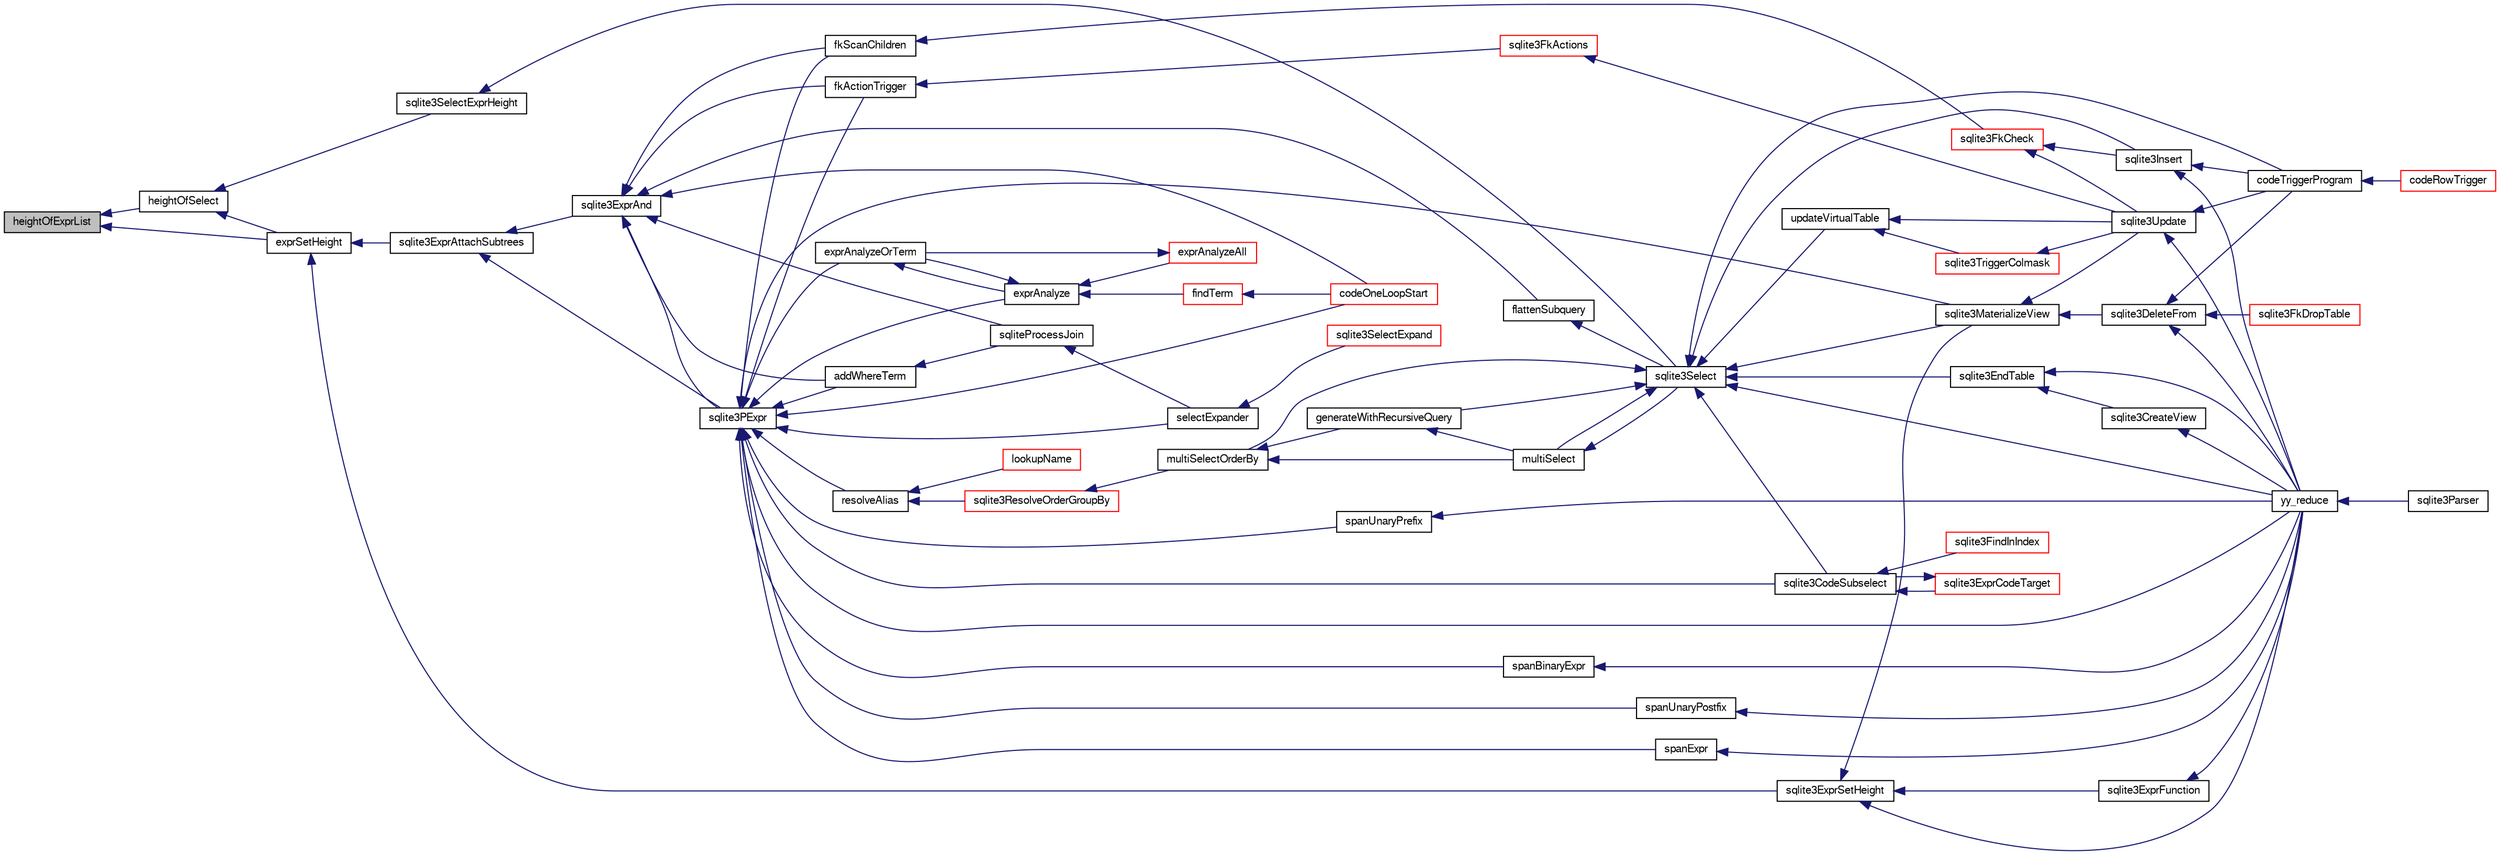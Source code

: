 digraph "heightOfExprList"
{
  edge [fontname="FreeSans",fontsize="10",labelfontname="FreeSans",labelfontsize="10"];
  node [fontname="FreeSans",fontsize="10",shape=record];
  rankdir="LR";
  Node138373 [label="heightOfExprList",height=0.2,width=0.4,color="black", fillcolor="grey75", style="filled", fontcolor="black"];
  Node138373 -> Node138374 [dir="back",color="midnightblue",fontsize="10",style="solid",fontname="FreeSans"];
  Node138374 [label="heightOfSelect",height=0.2,width=0.4,color="black", fillcolor="white", style="filled",URL="$sqlite3_8c.html#a801de9028f26be07bc082abc58e02e8c"];
  Node138374 -> Node138375 [dir="back",color="midnightblue",fontsize="10",style="solid",fontname="FreeSans"];
  Node138375 [label="exprSetHeight",height=0.2,width=0.4,color="black", fillcolor="white", style="filled",URL="$sqlite3_8c.html#ab160869cf6622ffbf7a44bbe68e925c1"];
  Node138375 -> Node138376 [dir="back",color="midnightblue",fontsize="10",style="solid",fontname="FreeSans"];
  Node138376 [label="sqlite3ExprSetHeight",height=0.2,width=0.4,color="black", fillcolor="white", style="filled",URL="$sqlite3_8c.html#a13b3a0dad14aade87dda457f850a9748"];
  Node138376 -> Node138377 [dir="back",color="midnightblue",fontsize="10",style="solid",fontname="FreeSans"];
  Node138377 [label="sqlite3ExprFunction",height=0.2,width=0.4,color="black", fillcolor="white", style="filled",URL="$sqlite3_8c.html#a5b2b92c48e6cc86ac8f648d87e228fc7"];
  Node138377 -> Node138378 [dir="back",color="midnightblue",fontsize="10",style="solid",fontname="FreeSans"];
  Node138378 [label="yy_reduce",height=0.2,width=0.4,color="black", fillcolor="white", style="filled",URL="$sqlite3_8c.html#a7c419a9b25711c666a9a2449ef377f14"];
  Node138378 -> Node138379 [dir="back",color="midnightblue",fontsize="10",style="solid",fontname="FreeSans"];
  Node138379 [label="sqlite3Parser",height=0.2,width=0.4,color="black", fillcolor="white", style="filled",URL="$sqlite3_8c.html#a0327d71a5fabe0b6a343d78a2602e72a"];
  Node138376 -> Node138380 [dir="back",color="midnightblue",fontsize="10",style="solid",fontname="FreeSans"];
  Node138380 [label="sqlite3MaterializeView",height=0.2,width=0.4,color="black", fillcolor="white", style="filled",URL="$sqlite3_8c.html#a4557984b0b75f998fb0c3f231c9b1def"];
  Node138380 -> Node138381 [dir="back",color="midnightblue",fontsize="10",style="solid",fontname="FreeSans"];
  Node138381 [label="sqlite3DeleteFrom",height=0.2,width=0.4,color="black", fillcolor="white", style="filled",URL="$sqlite3_8c.html#ab9b4b45349188b49eabb23f94608a091"];
  Node138381 -> Node138382 [dir="back",color="midnightblue",fontsize="10",style="solid",fontname="FreeSans"];
  Node138382 [label="sqlite3FkDropTable",height=0.2,width=0.4,color="red", fillcolor="white", style="filled",URL="$sqlite3_8c.html#a1218c6fc74e89152ceaa4760e82f5ef9"];
  Node138381 -> Node138384 [dir="back",color="midnightblue",fontsize="10",style="solid",fontname="FreeSans"];
  Node138384 [label="codeTriggerProgram",height=0.2,width=0.4,color="black", fillcolor="white", style="filled",URL="$sqlite3_8c.html#a120801f59d9281d201d2ff4b2606836e"];
  Node138384 -> Node138385 [dir="back",color="midnightblue",fontsize="10",style="solid",fontname="FreeSans"];
  Node138385 [label="codeRowTrigger",height=0.2,width=0.4,color="red", fillcolor="white", style="filled",URL="$sqlite3_8c.html#a463cea5aaaf388b560b206570a0022fc"];
  Node138381 -> Node138378 [dir="back",color="midnightblue",fontsize="10",style="solid",fontname="FreeSans"];
  Node138380 -> Node138392 [dir="back",color="midnightblue",fontsize="10",style="solid",fontname="FreeSans"];
  Node138392 [label="sqlite3Update",height=0.2,width=0.4,color="black", fillcolor="white", style="filled",URL="$sqlite3_8c.html#ac5aa67c46e8cc8174566fabe6809fafa"];
  Node138392 -> Node138384 [dir="back",color="midnightblue",fontsize="10",style="solid",fontname="FreeSans"];
  Node138392 -> Node138378 [dir="back",color="midnightblue",fontsize="10",style="solid",fontname="FreeSans"];
  Node138376 -> Node138378 [dir="back",color="midnightblue",fontsize="10",style="solid",fontname="FreeSans"];
  Node138375 -> Node138395 [dir="back",color="midnightblue",fontsize="10",style="solid",fontname="FreeSans"];
  Node138395 [label="sqlite3ExprAttachSubtrees",height=0.2,width=0.4,color="black", fillcolor="white", style="filled",URL="$sqlite3_8c.html#a74aac72e6029e25c0d4505a4cc4020c6"];
  Node138395 -> Node138396 [dir="back",color="midnightblue",fontsize="10",style="solid",fontname="FreeSans"];
  Node138396 [label="sqlite3PExpr",height=0.2,width=0.4,color="black", fillcolor="white", style="filled",URL="$sqlite3_8c.html#a56670a96a4ad8449466fea3449f71c57"];
  Node138396 -> Node138397 [dir="back",color="midnightblue",fontsize="10",style="solid",fontname="FreeSans"];
  Node138397 [label="resolveAlias",height=0.2,width=0.4,color="black", fillcolor="white", style="filled",URL="$sqlite3_8c.html#af5aa683bef5c0eff80a792aa8a968167"];
  Node138397 -> Node138398 [dir="back",color="midnightblue",fontsize="10",style="solid",fontname="FreeSans"];
  Node138398 [label="lookupName",height=0.2,width=0.4,color="red", fillcolor="white", style="filled",URL="$sqlite3_8c.html#a9ee032f52b5e8bb82a72b574af904999"];
  Node138397 -> Node138467 [dir="back",color="midnightblue",fontsize="10",style="solid",fontname="FreeSans"];
  Node138467 [label="sqlite3ResolveOrderGroupBy",height=0.2,width=0.4,color="red", fillcolor="white", style="filled",URL="$sqlite3_8c.html#a2a1f1cd476b6007d2b2b0a9160dfb1eb"];
  Node138467 -> Node138447 [dir="back",color="midnightblue",fontsize="10",style="solid",fontname="FreeSans"];
  Node138447 [label="multiSelectOrderBy",height=0.2,width=0.4,color="black", fillcolor="white", style="filled",URL="$sqlite3_8c.html#afcdb8488c6f4dfdadaf9f04bca35b808"];
  Node138447 -> Node138445 [dir="back",color="midnightblue",fontsize="10",style="solid",fontname="FreeSans"];
  Node138445 [label="generateWithRecursiveQuery",height=0.2,width=0.4,color="black", fillcolor="white", style="filled",URL="$sqlite3_8c.html#ade2c3663fa9c3b9676507984b9483942"];
  Node138445 -> Node138446 [dir="back",color="midnightblue",fontsize="10",style="solid",fontname="FreeSans"];
  Node138446 [label="multiSelect",height=0.2,width=0.4,color="black", fillcolor="white", style="filled",URL="$sqlite3_8c.html#a6456c61f3d9b2389738753cedfa24fa7"];
  Node138446 -> Node138414 [dir="back",color="midnightblue",fontsize="10",style="solid",fontname="FreeSans"];
  Node138414 [label="sqlite3Select",height=0.2,width=0.4,color="black", fillcolor="white", style="filled",URL="$sqlite3_8c.html#a2465ee8c956209ba4b272477b7c21a45"];
  Node138414 -> Node138415 [dir="back",color="midnightblue",fontsize="10",style="solid",fontname="FreeSans"];
  Node138415 [label="sqlite3CodeSubselect",height=0.2,width=0.4,color="black", fillcolor="white", style="filled",URL="$sqlite3_8c.html#aa69b46d2204a1d1b110107a1be12ee0c"];
  Node138415 -> Node138416 [dir="back",color="midnightblue",fontsize="10",style="solid",fontname="FreeSans"];
  Node138416 [label="sqlite3FindInIndex",height=0.2,width=0.4,color="red", fillcolor="white", style="filled",URL="$sqlite3_8c.html#af7d8c56ab0231f44bb5f87b3fafeffb2"];
  Node138415 -> Node138418 [dir="back",color="midnightblue",fontsize="10",style="solid",fontname="FreeSans"];
  Node138418 [label="sqlite3ExprCodeTarget",height=0.2,width=0.4,color="red", fillcolor="white", style="filled",URL="$sqlite3_8c.html#a4f308397a0a3ed299ed31aaa1ae2a293"];
  Node138418 -> Node138415 [dir="back",color="midnightblue",fontsize="10",style="solid",fontname="FreeSans"];
  Node138414 -> Node138407 [dir="back",color="midnightblue",fontsize="10",style="solid",fontname="FreeSans"];
  Node138407 [label="sqlite3EndTable",height=0.2,width=0.4,color="black", fillcolor="white", style="filled",URL="$sqlite3_8c.html#a7b5f2c66c0f0b6f819d970ca389768b0"];
  Node138407 -> Node138408 [dir="back",color="midnightblue",fontsize="10",style="solid",fontname="FreeSans"];
  Node138408 [label="sqlite3CreateView",height=0.2,width=0.4,color="black", fillcolor="white", style="filled",URL="$sqlite3_8c.html#a9d85cb00ff71dee5cd9a019503a6982e"];
  Node138408 -> Node138378 [dir="back",color="midnightblue",fontsize="10",style="solid",fontname="FreeSans"];
  Node138407 -> Node138378 [dir="back",color="midnightblue",fontsize="10",style="solid",fontname="FreeSans"];
  Node138414 -> Node138380 [dir="back",color="midnightblue",fontsize="10",style="solid",fontname="FreeSans"];
  Node138414 -> Node138391 [dir="back",color="midnightblue",fontsize="10",style="solid",fontname="FreeSans"];
  Node138391 [label="sqlite3Insert",height=0.2,width=0.4,color="black", fillcolor="white", style="filled",URL="$sqlite3_8c.html#a5b17c9c2000bae6bdff8e6be48d7dc2b"];
  Node138391 -> Node138384 [dir="back",color="midnightblue",fontsize="10",style="solid",fontname="FreeSans"];
  Node138391 -> Node138378 [dir="back",color="midnightblue",fontsize="10",style="solid",fontname="FreeSans"];
  Node138414 -> Node138445 [dir="back",color="midnightblue",fontsize="10",style="solid",fontname="FreeSans"];
  Node138414 -> Node138446 [dir="back",color="midnightblue",fontsize="10",style="solid",fontname="FreeSans"];
  Node138414 -> Node138447 [dir="back",color="midnightblue",fontsize="10",style="solid",fontname="FreeSans"];
  Node138414 -> Node138384 [dir="back",color="midnightblue",fontsize="10",style="solid",fontname="FreeSans"];
  Node138414 -> Node138463 [dir="back",color="midnightblue",fontsize="10",style="solid",fontname="FreeSans"];
  Node138463 [label="updateVirtualTable",height=0.2,width=0.4,color="black", fillcolor="white", style="filled",URL="$sqlite3_8c.html#a740220531db9293c39a2cdd7da3f74e1"];
  Node138463 -> Node138394 [dir="back",color="midnightblue",fontsize="10",style="solid",fontname="FreeSans"];
  Node138394 [label="sqlite3TriggerColmask",height=0.2,width=0.4,color="red", fillcolor="white", style="filled",URL="$sqlite3_8c.html#acace8e99e37ae5e84ea03c65e820c540"];
  Node138394 -> Node138392 [dir="back",color="midnightblue",fontsize="10",style="solid",fontname="FreeSans"];
  Node138463 -> Node138392 [dir="back",color="midnightblue",fontsize="10",style="solid",fontname="FreeSans"];
  Node138414 -> Node138378 [dir="back",color="midnightblue",fontsize="10",style="solid",fontname="FreeSans"];
  Node138447 -> Node138446 [dir="back",color="midnightblue",fontsize="10",style="solid",fontname="FreeSans"];
  Node138396 -> Node138415 [dir="back",color="midnightblue",fontsize="10",style="solid",fontname="FreeSans"];
  Node138396 -> Node138380 [dir="back",color="midnightblue",fontsize="10",style="solid",fontname="FreeSans"];
  Node138396 -> Node138434 [dir="back",color="midnightblue",fontsize="10",style="solid",fontname="FreeSans"];
  Node138434 [label="fkScanChildren",height=0.2,width=0.4,color="black", fillcolor="white", style="filled",URL="$sqlite3_8c.html#a67c9dcb484336b3155e7a82a037d4691"];
  Node138434 -> Node138435 [dir="back",color="midnightblue",fontsize="10",style="solid",fontname="FreeSans"];
  Node138435 [label="sqlite3FkCheck",height=0.2,width=0.4,color="red", fillcolor="white", style="filled",URL="$sqlite3_8c.html#aa38fb76c7d6f48f19772877a41703b92"];
  Node138435 -> Node138391 [dir="back",color="midnightblue",fontsize="10",style="solid",fontname="FreeSans"];
  Node138435 -> Node138392 [dir="back",color="midnightblue",fontsize="10",style="solid",fontname="FreeSans"];
  Node138396 -> Node138468 [dir="back",color="midnightblue",fontsize="10",style="solid",fontname="FreeSans"];
  Node138468 [label="fkActionTrigger",height=0.2,width=0.4,color="black", fillcolor="white", style="filled",URL="$sqlite3_8c.html#a45d66e3277860bacad58eb6296680c8e"];
  Node138468 -> Node138388 [dir="back",color="midnightblue",fontsize="10",style="solid",fontname="FreeSans"];
  Node138388 [label="sqlite3FkActions",height=0.2,width=0.4,color="red", fillcolor="white", style="filled",URL="$sqlite3_8c.html#a39159bd1623724946c22355ba7f3ef90"];
  Node138388 -> Node138392 [dir="back",color="midnightblue",fontsize="10",style="solid",fontname="FreeSans"];
  Node138396 -> Node138469 [dir="back",color="midnightblue",fontsize="10",style="solid",fontname="FreeSans"];
  Node138469 [label="addWhereTerm",height=0.2,width=0.4,color="black", fillcolor="white", style="filled",URL="$sqlite3_8c.html#a916438f860daaffa479b734432cbdf25"];
  Node138469 -> Node138470 [dir="back",color="midnightblue",fontsize="10",style="solid",fontname="FreeSans"];
  Node138470 [label="sqliteProcessJoin",height=0.2,width=0.4,color="black", fillcolor="white", style="filled",URL="$sqlite3_8c.html#a4c90acd601941efc455f7b09a7f9d6a9"];
  Node138470 -> Node138412 [dir="back",color="midnightblue",fontsize="10",style="solid",fontname="FreeSans"];
  Node138412 [label="selectExpander",height=0.2,width=0.4,color="black", fillcolor="white", style="filled",URL="$sqlite3_8c.html#abee977318fbf74531340c6e41b0ca953"];
  Node138412 -> Node138413 [dir="back",color="midnightblue",fontsize="10",style="solid",fontname="FreeSans"];
  Node138413 [label="sqlite3SelectExpand",height=0.2,width=0.4,color="red", fillcolor="white", style="filled",URL="$sqlite3_8c.html#ae55acd1d8219505e629c2148950fa3de"];
  Node138396 -> Node138412 [dir="back",color="midnightblue",fontsize="10",style="solid",fontname="FreeSans"];
  Node138396 -> Node138460 [dir="back",color="midnightblue",fontsize="10",style="solid",fontname="FreeSans"];
  Node138460 [label="exprAnalyzeOrTerm",height=0.2,width=0.4,color="black", fillcolor="white", style="filled",URL="$sqlite3_8c.html#ab95cabd8b51cb2291b5bef0c4a3776d2"];
  Node138460 -> Node138453 [dir="back",color="midnightblue",fontsize="10",style="solid",fontname="FreeSans"];
  Node138453 [label="exprAnalyze",height=0.2,width=0.4,color="black", fillcolor="white", style="filled",URL="$sqlite3_8c.html#acb10e48c9a4184a4edd9bfd5b14ad0b7"];
  Node138453 -> Node138454 [dir="back",color="midnightblue",fontsize="10",style="solid",fontname="FreeSans"];
  Node138454 [label="findTerm",height=0.2,width=0.4,color="red", fillcolor="white", style="filled",URL="$sqlite3_8c.html#af26eb1eed85001fcf29fa189b631ac4b"];
  Node138454 -> Node138436 [dir="back",color="midnightblue",fontsize="10",style="solid",fontname="FreeSans"];
  Node138436 [label="codeOneLoopStart",height=0.2,width=0.4,color="red", fillcolor="white", style="filled",URL="$sqlite3_8c.html#aa868875120b151c169cc79139ed6e008"];
  Node138453 -> Node138459 [dir="back",color="midnightblue",fontsize="10",style="solid",fontname="FreeSans"];
  Node138459 [label="exprAnalyzeAll",height=0.2,width=0.4,color="red", fillcolor="white", style="filled",URL="$sqlite3_8c.html#a2e7a957af98e240fa68e34d6ff639437"];
  Node138459 -> Node138460 [dir="back",color="midnightblue",fontsize="10",style="solid",fontname="FreeSans"];
  Node138453 -> Node138460 [dir="back",color="midnightblue",fontsize="10",style="solid",fontname="FreeSans"];
  Node138396 -> Node138453 [dir="back",color="midnightblue",fontsize="10",style="solid",fontname="FreeSans"];
  Node138396 -> Node138436 [dir="back",color="midnightblue",fontsize="10",style="solid",fontname="FreeSans"];
  Node138396 -> Node138471 [dir="back",color="midnightblue",fontsize="10",style="solid",fontname="FreeSans"];
  Node138471 [label="spanExpr",height=0.2,width=0.4,color="black", fillcolor="white", style="filled",URL="$sqlite3_8c.html#a6e0f4c0a51ae37b7365cb93d14e5f152"];
  Node138471 -> Node138378 [dir="back",color="midnightblue",fontsize="10",style="solid",fontname="FreeSans"];
  Node138396 -> Node138472 [dir="back",color="midnightblue",fontsize="10",style="solid",fontname="FreeSans"];
  Node138472 [label="spanBinaryExpr",height=0.2,width=0.4,color="black", fillcolor="white", style="filled",URL="$sqlite3_8c.html#a95b622ad163a00b80796b5642d0110b3"];
  Node138472 -> Node138378 [dir="back",color="midnightblue",fontsize="10",style="solid",fontname="FreeSans"];
  Node138396 -> Node138473 [dir="back",color="midnightblue",fontsize="10",style="solid",fontname="FreeSans"];
  Node138473 [label="spanUnaryPostfix",height=0.2,width=0.4,color="black", fillcolor="white", style="filled",URL="$sqlite3_8c.html#ad341e622f6189a86564d1ca23d09fafb"];
  Node138473 -> Node138378 [dir="back",color="midnightblue",fontsize="10",style="solid",fontname="FreeSans"];
  Node138396 -> Node138474 [dir="back",color="midnightblue",fontsize="10",style="solid",fontname="FreeSans"];
  Node138474 [label="spanUnaryPrefix",height=0.2,width=0.4,color="black", fillcolor="white", style="filled",URL="$sqlite3_8c.html#a12a8a3390395929d23d5201edf58390d"];
  Node138474 -> Node138378 [dir="back",color="midnightblue",fontsize="10",style="solid",fontname="FreeSans"];
  Node138396 -> Node138378 [dir="back",color="midnightblue",fontsize="10",style="solid",fontname="FreeSans"];
  Node138395 -> Node138475 [dir="back",color="midnightblue",fontsize="10",style="solid",fontname="FreeSans"];
  Node138475 [label="sqlite3ExprAnd",height=0.2,width=0.4,color="black", fillcolor="white", style="filled",URL="$sqlite3_8c.html#adb7ce3f2fe4bc4cb22dbb82aed2b6c32"];
  Node138475 -> Node138396 [dir="back",color="midnightblue",fontsize="10",style="solid",fontname="FreeSans"];
  Node138475 -> Node138434 [dir="back",color="midnightblue",fontsize="10",style="solid",fontname="FreeSans"];
  Node138475 -> Node138468 [dir="back",color="midnightblue",fontsize="10",style="solid",fontname="FreeSans"];
  Node138475 -> Node138469 [dir="back",color="midnightblue",fontsize="10",style="solid",fontname="FreeSans"];
  Node138475 -> Node138470 [dir="back",color="midnightblue",fontsize="10",style="solid",fontname="FreeSans"];
  Node138475 -> Node138476 [dir="back",color="midnightblue",fontsize="10",style="solid",fontname="FreeSans"];
  Node138476 [label="flattenSubquery",height=0.2,width=0.4,color="black", fillcolor="white", style="filled",URL="$sqlite3_8c.html#aa7dcde293e634ad09c4d76c16a640491"];
  Node138476 -> Node138414 [dir="back",color="midnightblue",fontsize="10",style="solid",fontname="FreeSans"];
  Node138475 -> Node138436 [dir="back",color="midnightblue",fontsize="10",style="solid",fontname="FreeSans"];
  Node138374 -> Node138477 [dir="back",color="midnightblue",fontsize="10",style="solid",fontname="FreeSans"];
  Node138477 [label="sqlite3SelectExprHeight",height=0.2,width=0.4,color="black", fillcolor="white", style="filled",URL="$sqlite3_8c.html#a685dee7eef61a01436347a9f2f98c61f"];
  Node138477 -> Node138414 [dir="back",color="midnightblue",fontsize="10",style="solid",fontname="FreeSans"];
  Node138373 -> Node138375 [dir="back",color="midnightblue",fontsize="10",style="solid",fontname="FreeSans"];
}
